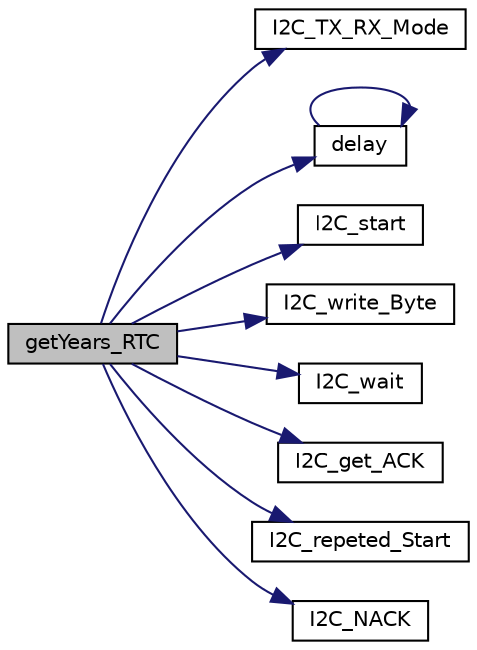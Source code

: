 digraph "getYears_RTC"
{
  edge [fontname="Helvetica",fontsize="10",labelfontname="Helvetica",labelfontsize="10"];
  node [fontname="Helvetica",fontsize="10",shape=record];
  rankdir="LR";
  Node62 [label="getYears_RTC",height=0.2,width=0.4,color="black", fillcolor="grey75", style="filled", fontcolor="black"];
  Node62 -> Node63 [color="midnightblue",fontsize="10",style="solid",fontname="Helvetica"];
  Node63 [label="I2C_TX_RX_Mode",height=0.2,width=0.4,color="black", fillcolor="white", style="filled",URL="$_i2_c___driver_8c.html#a6a531e51c74e4d9ecf32f086aef3259f",tooltip="It selects between transmitter mode or receiver mode. "];
  Node62 -> Node64 [color="midnightblue",fontsize="10",style="solid",fontname="Helvetica"];
  Node64 [label="delay",height=0.2,width=0.4,color="black", fillcolor="white", style="filled",URL="$_global_functions_8c.html#aa7fa622ced5687f8351d589e9402b251"];
  Node64 -> Node64 [color="midnightblue",fontsize="10",style="solid",fontname="Helvetica"];
  Node62 -> Node65 [color="midnightblue",fontsize="10",style="solid",fontname="Helvetica"];
  Node65 [label="I2C_start",height=0.2,width=0.4,color="black", fillcolor="white", style="filled",URL="$_i2_c___driver_8c.html#a09d9820de1e99617f206ef60a9a9d2e8",tooltip="Generates the start signal. When MST bit is changed from 0 to 1, a START signal is generated on the b..."];
  Node62 -> Node66 [color="midnightblue",fontsize="10",style="solid",fontname="Helvetica"];
  Node66 [label="I2C_write_Byte",height=0.2,width=0.4,color="black", fillcolor="white", style="filled",URL="$_i2_c___driver_8c.html#ad6927c971148447061c3f950362beada",tooltip="It writes the data to be transmitted into the transmission buffer. When you want to write a value int..."];
  Node62 -> Node67 [color="midnightblue",fontsize="10",style="solid",fontname="Helvetica"];
  Node67 [label="I2C_wait",height=0.2,width=0.4,color="black", fillcolor="white", style="filled",URL="$_i2_c___driver_8c.html#a05143bfcf3eeb04ec1dfc7e4ab952689",tooltip="Indicates the status of the bus regardless of slave or master mode. Internally checks the busy bit in..."];
  Node62 -> Node68 [color="midnightblue",fontsize="10",style="solid",fontname="Helvetica"];
  Node68 [label="I2C_get_ACK",height=0.2,width=0.4,color="black", fillcolor="white", style="filled",URL="$_i2_c___driver_8c.html#a2978351c0f1c3e3057fffc151b097ed8",tooltip="Indicates if the acknowledge was received. "];
  Node62 -> Node69 [color="midnightblue",fontsize="10",style="solid",fontname="Helvetica"];
  Node69 [label="I2C_repeted_Start",height=0.2,width=0.4,color="black", fillcolor="white", style="filled",URL="$_i2_c___driver_8c.html#a577158ebfa27fcb673a5727e95d2d853",tooltip="It generates a repeated start that is needed when master reads data. "];
  Node62 -> Node70 [color="midnightblue",fontsize="10",style="solid",fontname="Helvetica"];
  Node70 [label="I2C_NACK",height=0.2,width=0.4,color="black", fillcolor="white", style="filled",URL="$_i2_c___driver_8c.html#aae489f3896588f59173688541155aa32",tooltip="It generates the Not ACKnowledge that is needed when the master reads data. "];
}
